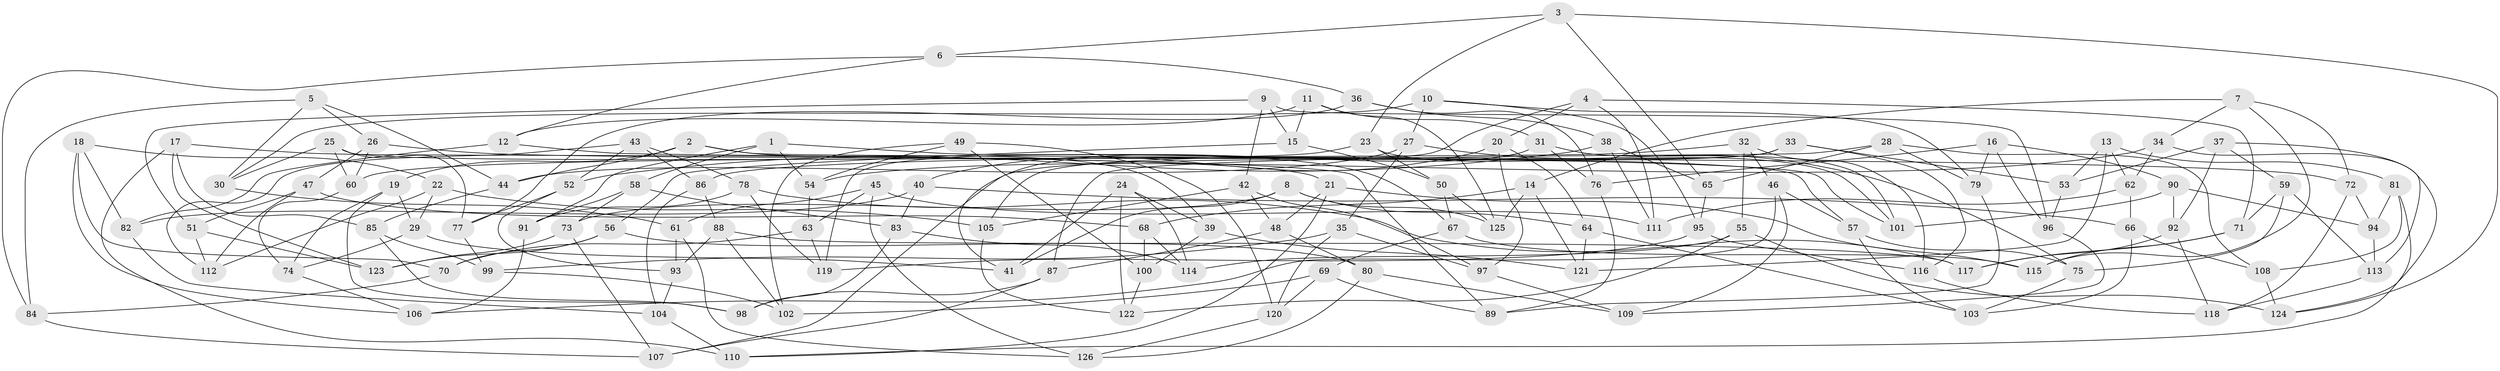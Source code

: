 // coarse degree distribution, {9: 0.013333333333333334, 7: 0.09333333333333334, 6: 0.17333333333333334, 8: 0.06666666666666667, 4: 0.56, 12: 0.013333333333333334, 5: 0.04, 3: 0.04}
// Generated by graph-tools (version 1.1) at 2025/20/03/04/25 18:20:29]
// undirected, 126 vertices, 252 edges
graph export_dot {
graph [start="1"]
  node [color=gray90,style=filled];
  1;
  2;
  3;
  4;
  5;
  6;
  7;
  8;
  9;
  10;
  11;
  12;
  13;
  14;
  15;
  16;
  17;
  18;
  19;
  20;
  21;
  22;
  23;
  24;
  25;
  26;
  27;
  28;
  29;
  30;
  31;
  32;
  33;
  34;
  35;
  36;
  37;
  38;
  39;
  40;
  41;
  42;
  43;
  44;
  45;
  46;
  47;
  48;
  49;
  50;
  51;
  52;
  53;
  54;
  55;
  56;
  57;
  58;
  59;
  60;
  61;
  62;
  63;
  64;
  65;
  66;
  67;
  68;
  69;
  70;
  71;
  72;
  73;
  74;
  75;
  76;
  77;
  78;
  79;
  80;
  81;
  82;
  83;
  84;
  85;
  86;
  87;
  88;
  89;
  90;
  91;
  92;
  93;
  94;
  95;
  96;
  97;
  98;
  99;
  100;
  101;
  102;
  103;
  104;
  105;
  106;
  107;
  108;
  109;
  110;
  111;
  112;
  113;
  114;
  115;
  116;
  117;
  118;
  119;
  120;
  121;
  122;
  123;
  124;
  125;
  126;
  1 -- 67;
  1 -- 58;
  1 -- 54;
  1 -- 91;
  2 -- 19;
  2 -- 44;
  2 -- 101;
  2 -- 39;
  3 -- 65;
  3 -- 124;
  3 -- 23;
  3 -- 6;
  4 -- 119;
  4 -- 71;
  4 -- 111;
  4 -- 20;
  5 -- 30;
  5 -- 26;
  5 -- 84;
  5 -- 44;
  6 -- 84;
  6 -- 12;
  6 -- 36;
  7 -- 14;
  7 -- 115;
  7 -- 34;
  7 -- 72;
  8 -- 125;
  8 -- 41;
  8 -- 73;
  8 -- 64;
  9 -- 51;
  9 -- 15;
  9 -- 96;
  9 -- 42;
  10 -- 27;
  10 -- 95;
  10 -- 79;
  10 -- 30;
  11 -- 125;
  11 -- 31;
  11 -- 12;
  11 -- 15;
  12 -- 82;
  12 -- 89;
  13 -- 121;
  13 -- 62;
  13 -- 81;
  13 -- 53;
  14 -- 68;
  14 -- 125;
  14 -- 121;
  15 -- 50;
  15 -- 56;
  16 -- 96;
  16 -- 79;
  16 -- 90;
  16 -- 76;
  17 -- 21;
  17 -- 110;
  17 -- 123;
  17 -- 85;
  18 -- 106;
  18 -- 22;
  18 -- 70;
  18 -- 82;
  19 -- 98;
  19 -- 74;
  19 -- 29;
  20 -- 64;
  20 -- 40;
  20 -- 97;
  21 -- 48;
  21 -- 110;
  21 -- 115;
  22 -- 29;
  22 -- 112;
  22 -- 105;
  23 -- 60;
  23 -- 101;
  23 -- 50;
  24 -- 41;
  24 -- 122;
  24 -- 114;
  24 -- 39;
  25 -- 60;
  25 -- 30;
  25 -- 57;
  25 -- 77;
  26 -- 47;
  26 -- 72;
  26 -- 60;
  27 -- 75;
  27 -- 44;
  27 -- 35;
  28 -- 108;
  28 -- 65;
  28 -- 87;
  28 -- 79;
  29 -- 41;
  29 -- 74;
  30 -- 61;
  31 -- 76;
  31 -- 101;
  31 -- 41;
  32 -- 86;
  32 -- 116;
  32 -- 46;
  32 -- 55;
  33 -- 107;
  33 -- 105;
  33 -- 116;
  33 -- 53;
  34 -- 54;
  34 -- 62;
  34 -- 124;
  35 -- 120;
  35 -- 99;
  35 -- 97;
  36 -- 38;
  36 -- 76;
  36 -- 77;
  37 -- 113;
  37 -- 92;
  37 -- 59;
  37 -- 53;
  38 -- 65;
  38 -- 52;
  38 -- 111;
  39 -- 100;
  39 -- 121;
  40 -- 66;
  40 -- 83;
  40 -- 82;
  42 -- 97;
  42 -- 48;
  42 -- 105;
  43 -- 78;
  43 -- 52;
  43 -- 112;
  43 -- 86;
  44 -- 85;
  45 -- 126;
  45 -- 111;
  45 -- 63;
  45 -- 61;
  46 -- 57;
  46 -- 109;
  46 -- 106;
  47 -- 51;
  47 -- 112;
  47 -- 68;
  48 -- 87;
  48 -- 80;
  49 -- 102;
  49 -- 120;
  49 -- 100;
  49 -- 54;
  50 -- 67;
  50 -- 125;
  51 -- 112;
  51 -- 123;
  52 -- 77;
  52 -- 93;
  53 -- 96;
  54 -- 63;
  55 -- 124;
  55 -- 114;
  55 -- 122;
  56 -- 70;
  56 -- 80;
  56 -- 123;
  57 -- 75;
  57 -- 103;
  58 -- 83;
  58 -- 73;
  58 -- 91;
  59 -- 113;
  59 -- 75;
  59 -- 71;
  60 -- 74;
  61 -- 126;
  61 -- 93;
  62 -- 66;
  62 -- 111;
  63 -- 70;
  63 -- 119;
  64 -- 103;
  64 -- 121;
  65 -- 95;
  66 -- 108;
  66 -- 103;
  67 -- 115;
  67 -- 69;
  68 -- 114;
  68 -- 100;
  69 -- 120;
  69 -- 89;
  69 -- 102;
  70 -- 84;
  71 -- 117;
  71 -- 115;
  72 -- 118;
  72 -- 94;
  73 -- 123;
  73 -- 107;
  74 -- 106;
  75 -- 103;
  76 -- 89;
  77 -- 99;
  78 -- 119;
  78 -- 117;
  78 -- 91;
  79 -- 89;
  80 -- 109;
  80 -- 126;
  81 -- 110;
  81 -- 108;
  81 -- 94;
  82 -- 104;
  83 -- 98;
  83 -- 114;
  84 -- 107;
  85 -- 99;
  85 -- 98;
  86 -- 88;
  86 -- 104;
  87 -- 98;
  87 -- 107;
  88 -- 93;
  88 -- 102;
  88 -- 117;
  90 -- 94;
  90 -- 92;
  90 -- 101;
  91 -- 106;
  92 -- 117;
  92 -- 118;
  93 -- 104;
  94 -- 113;
  95 -- 116;
  95 -- 119;
  96 -- 109;
  97 -- 109;
  99 -- 102;
  100 -- 122;
  104 -- 110;
  105 -- 122;
  108 -- 124;
  113 -- 118;
  116 -- 118;
  120 -- 126;
}

